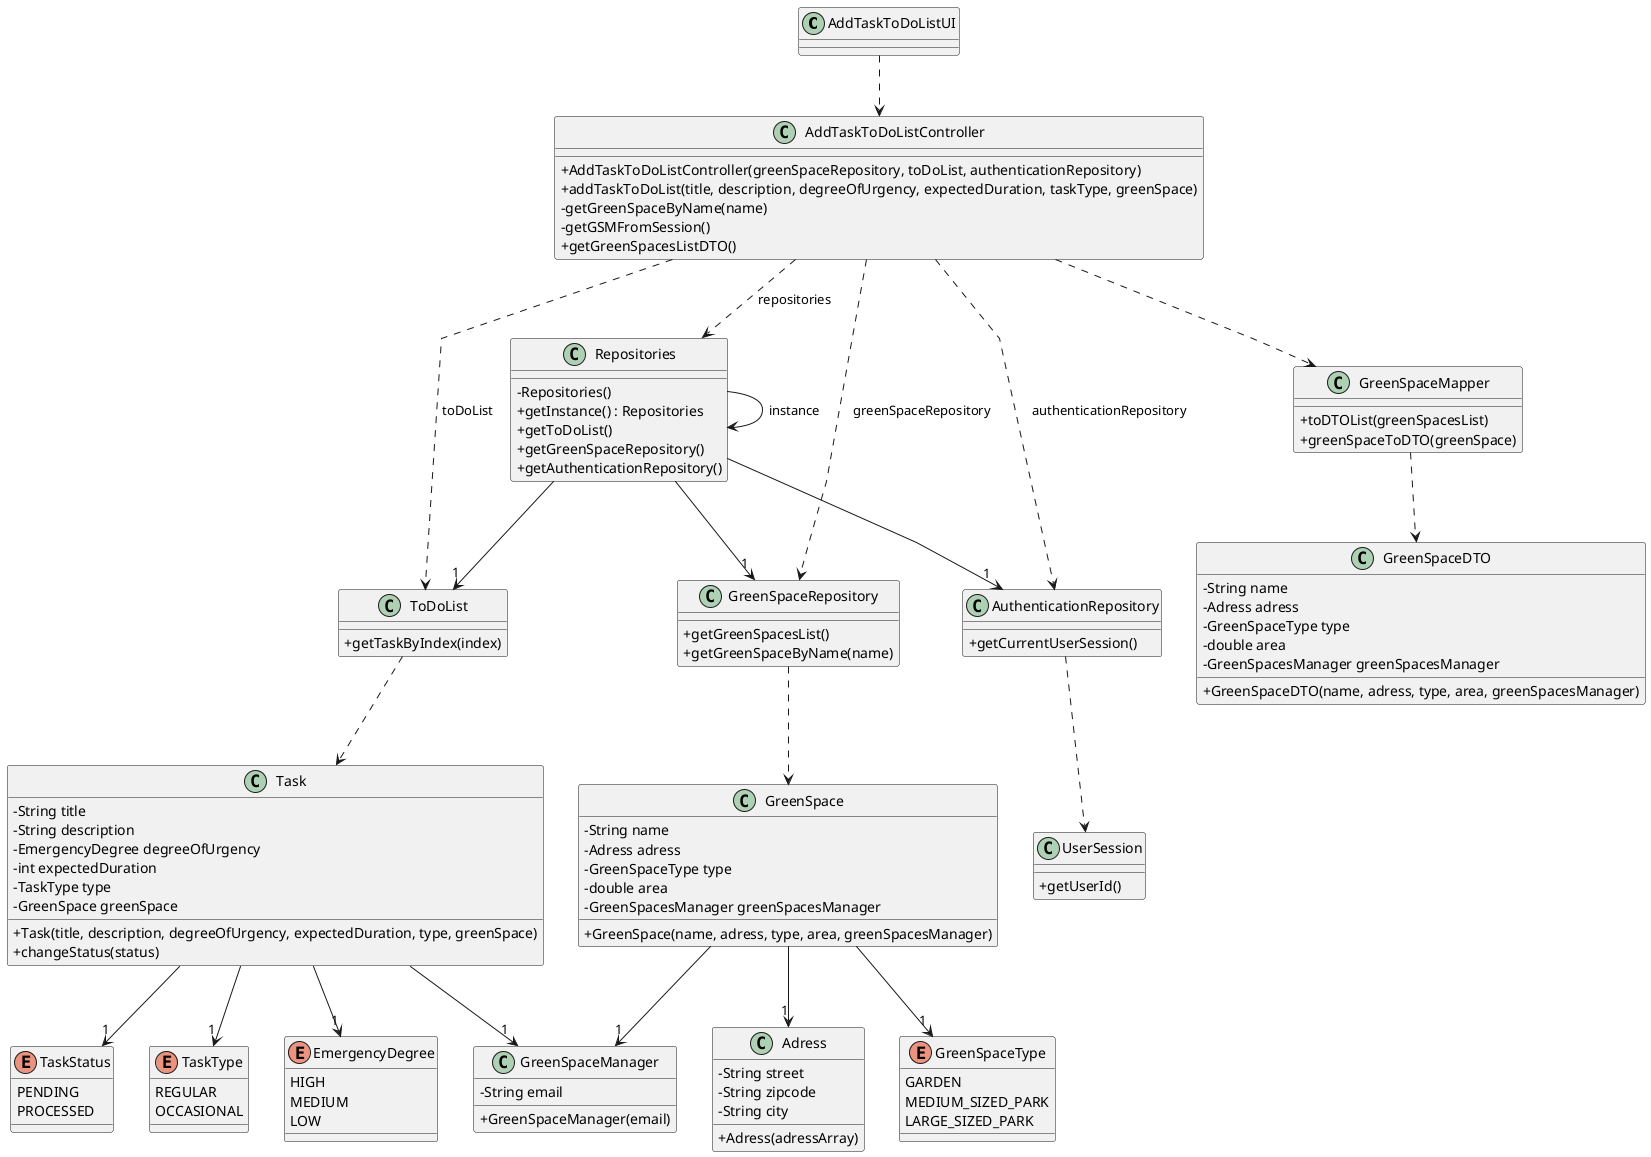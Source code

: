 @startuml
'skinparam monochrome true
skinparam packageStyle rectangle
skinparam shadowing false
skinparam linetype polyline
'skinparam linetype orto

skinparam classAttributeIconSize 0

'left to right direction

class AddTaskToDoListUI {
}

class AddTaskToDoListController {
    +AddTaskToDoListController(greenSpaceRepository, toDoList, authenticationRepository)
    +addTaskToDoList(title, description, degreeOfUrgency, expectedDuration, taskType, greenSpace)
    -getGreenSpaceByName(name)
    -getGSMFromSession()
    +getGreenSpacesListDTO()
}

class ToDoList {
    +getTaskByIndex(index)
}

class GreenSpace {
    -String name
        -Adress adress
        -GreenSpaceType type
        -double area
        -GreenSpacesManager greenSpacesManager
        +GreenSpace(name, adress, type, area, greenSpacesManager)
}

class Repositories{
    - Repositories()
    + getInstance() : Repositories
    + getToDoList()
    + getGreenSpaceRepository()
    + getAuthenticationRepository()
}

enum TaskStatus {
    PENDING
    PROCESSED
}

class Task {
    -String title
    -String description
    -EmergencyDegree degreeOfUrgency
    -int expectedDuration
    -TaskType type
    -GreenSpace greenSpace
    +Task(title, description, degreeOfUrgency, expectedDuration, type, greenSpace)
    +changeStatus(status)
}

class GreenSpaceRepository {
    +getGreenSpacesList()
    +getGreenSpaceByName(name)
}

class AuthenticationRepository {
    +getCurrentUserSession()
}

class UserSession {
    +getUserId()
}

class GreenSpaceManager {
    -String email
    +GreenSpaceManager(email)
}

class Adress {
    -String street
    -String zipcode
    -String city
    +Adress(adressArray)
}

enum TaskType {
    REGULAR
    OCCASIONAL
}

enum GreenSpaceType {
    GARDEN
    MEDIUM_SIZED_PARK
    LARGE_SIZED_PARK
}

enum EmergencyDegree {
    HIGH
    MEDIUM
    LOW
}

class GreenSpaceDTO {
    -String name
    -Adress adress
    -GreenSpaceType type
    -double area
    -GreenSpacesManager greenSpacesManager
    +GreenSpaceDTO(name, adress, type, area, greenSpacesManager)
}

class GreenSpaceMapper {
    +toDTOList(greenSpacesList)
    +greenSpaceToDTO(greenSpace)
}

AddTaskToDoListUI ..> AddTaskToDoListController
AddTaskToDoListController ..> Repositories: repositories
AddTaskToDoListController ..> ToDoList: toDoList
AddTaskToDoListController ..> AuthenticationRepository: authenticationRepository
AddTaskToDoListController ..> GreenSpaceRepository: greenSpaceRepository
GreenSpaceRepository ..> GreenSpace
ToDoList ..> Task
AuthenticationRepository ..> UserSession
Repositories --> Repositories: instance
Repositories --> "1" ToDoList
Repositories --> "1" AuthenticationRepository
Repositories --> "1" GreenSpaceRepository
Task --> "1" EmergencyDegree
Task --> "1" TaskStatus
Task --> "1" GreenSpaceManager
Task --> "1" TaskType
GreenSpace --> "1" GreenSpaceManager
GreenSpace --> "1" Adress
GreenSpace --> "1" GreenSpaceType
AddTaskToDoListController ..> GreenSpaceMapper
GreenSpaceMapper ..> GreenSpaceDTO

@enduml
